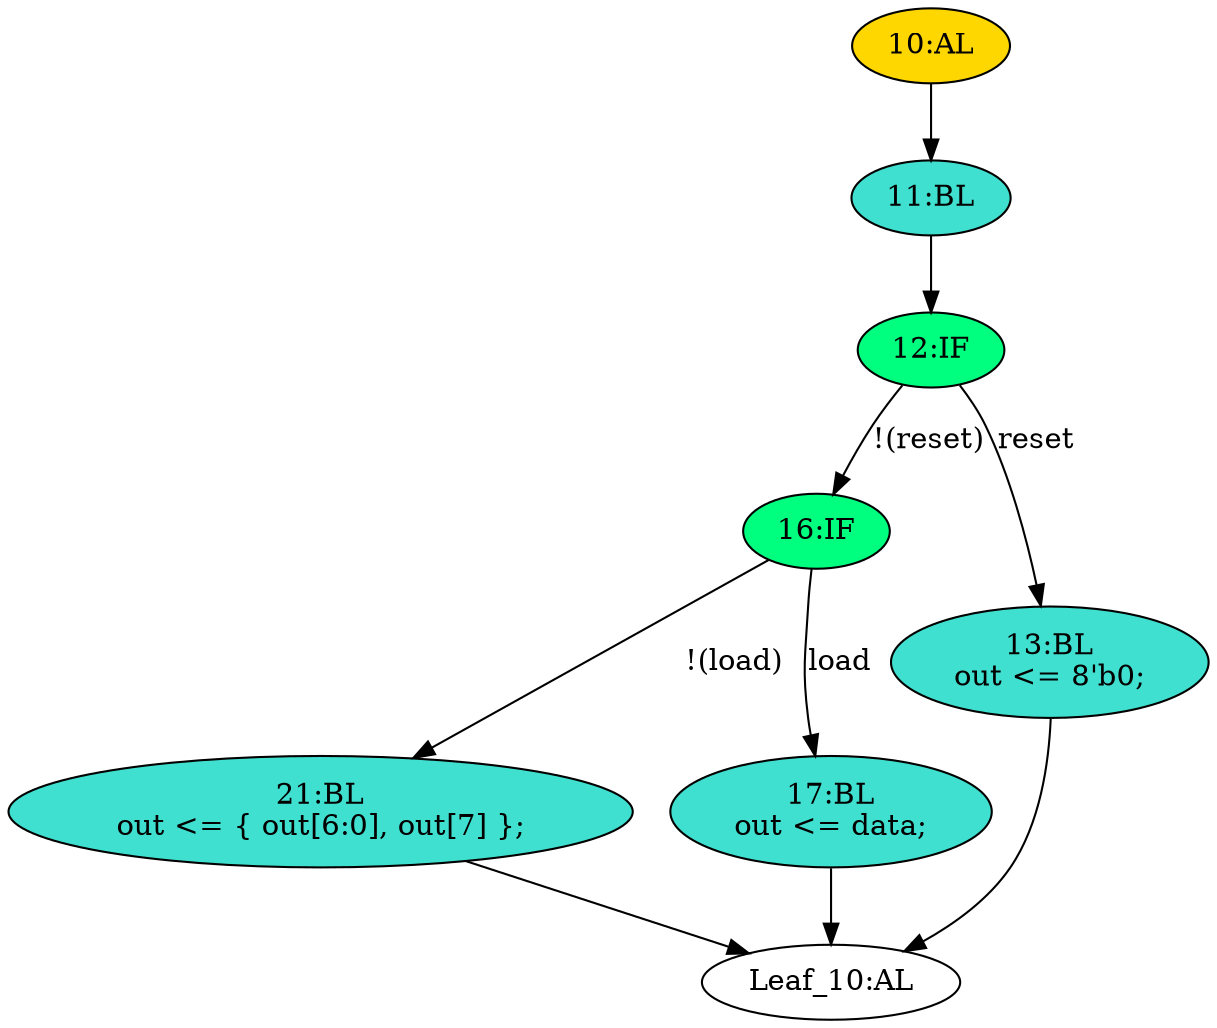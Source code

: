 strict digraph "" {
	node [label="\N"];
	"10:AL"	[ast="<pyverilog.vparser.ast.Always object at 0x7efde088b0d0>",
		clk_sens=True,
		fillcolor=gold,
		label="10:AL",
		sens="['clk', 'reset']",
		statements="[]",
		style=filled,
		typ=Always,
		use_var="['reset', 'load', 'data', 'out']"];
	"11:BL"	[ast="<pyverilog.vparser.ast.Block object at 0x7efde088b310>",
		fillcolor=turquoise,
		label="11:BL",
		statements="[]",
		style=filled,
		typ=Block];
	"10:AL" -> "11:BL"	[cond="[]",
		lineno=None];
	"21:BL"	[ast="<pyverilog.vparser.ast.Block object at 0x7efde0d9db90>",
		fillcolor=turquoise,
		label="21:BL
out <= { out[6:0], out[7] };",
		statements="[<pyverilog.vparser.ast.NonblockingSubstitution object at 0x7efde0d9d6d0>]",
		style=filled,
		typ=Block];
	"Leaf_10:AL"	[def_var="['out']",
		label="Leaf_10:AL"];
	"21:BL" -> "Leaf_10:AL"	[cond="[]",
		lineno=None];
	"12:IF"	[ast="<pyverilog.vparser.ast.IfStatement object at 0x7efde08b1810>",
		fillcolor=springgreen,
		label="12:IF",
		statements="[]",
		style=filled,
		typ=IfStatement];
	"16:IF"	[ast="<pyverilog.vparser.ast.IfStatement object at 0x7efdeb578d10>",
		fillcolor=springgreen,
		label="16:IF",
		statements="[]",
		style=filled,
		typ=IfStatement];
	"12:IF" -> "16:IF"	[cond="['reset']",
		label="!(reset)",
		lineno=12];
	"13:BL"	[ast="<pyverilog.vparser.ast.Block object at 0x7efde088b6d0>",
		fillcolor=turquoise,
		label="13:BL
out <= 8'b0;",
		statements="[<pyverilog.vparser.ast.NonblockingSubstitution object at 0x7efde088b710>]",
		style=filled,
		typ=Block];
	"12:IF" -> "13:BL"	[cond="['reset']",
		label=reset,
		lineno=12];
	"16:IF" -> "21:BL"	[cond="['load']",
		label="!(load)",
		lineno=16];
	"17:BL"	[ast="<pyverilog.vparser.ast.Block object at 0x7efde088b510>",
		fillcolor=turquoise,
		label="17:BL
out <= data;",
		statements="[<pyverilog.vparser.ast.NonblockingSubstitution object at 0x7efde088b550>]",
		style=filled,
		typ=Block];
	"16:IF" -> "17:BL"	[cond="['load']",
		label=load,
		lineno=16];
	"17:BL" -> "Leaf_10:AL"	[cond="[]",
		lineno=None];
	"11:BL" -> "12:IF"	[cond="[]",
		lineno=None];
	"13:BL" -> "Leaf_10:AL"	[cond="[]",
		lineno=None];
}
